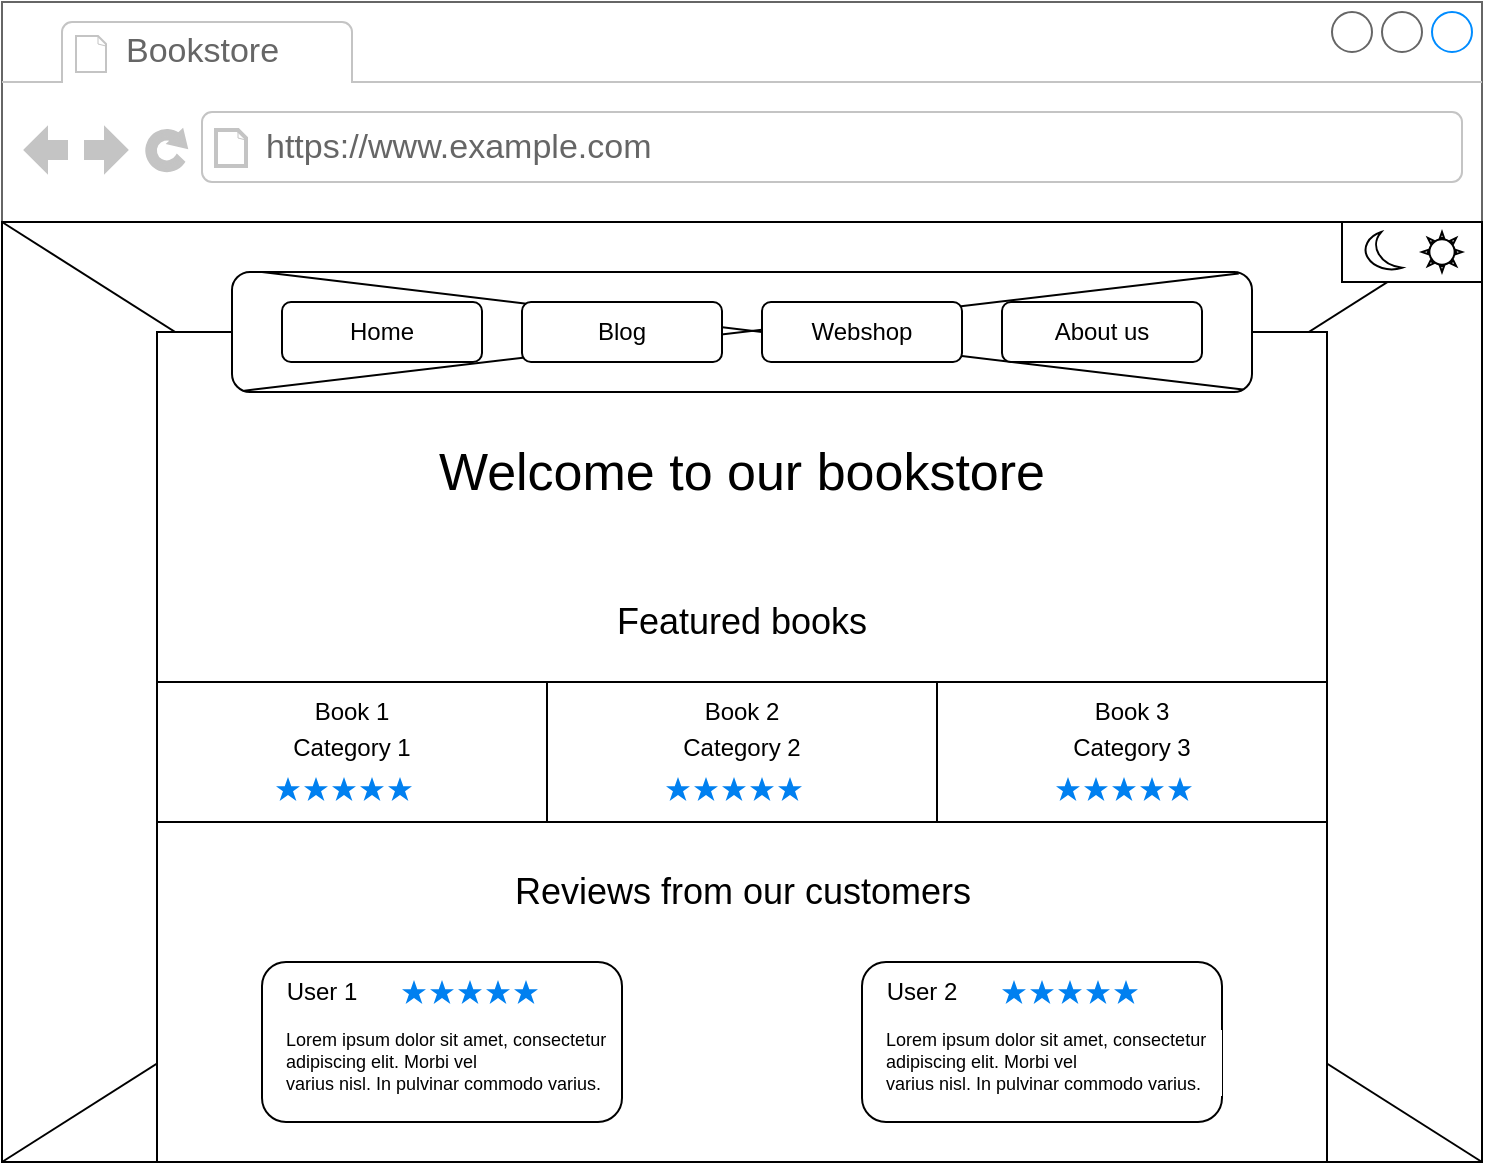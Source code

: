 <mxfile version="24.0.4" type="device">
  <diagram name="Page-1" id="2cc2dc42-3aac-f2a9-1cec-7a8b7cbee084">
    <mxGraphModel dx="1313" dy="786" grid="1" gridSize="10" guides="1" tooltips="1" connect="1" arrows="1" fold="1" page="1" pageScale="1" pageWidth="1100" pageHeight="850" background="none" math="0" shadow="0">
      <root>
        <mxCell id="0" />
        <mxCell id="1" parent="0" />
        <mxCell id="ZNkZt2BZPGhR_4YF77qX-10" value="" style="strokeWidth=1;shadow=0;dashed=0;align=center;html=1;shape=mxgraph.mockup.containers.browserWindow;rSize=0;strokeColor=#666666;strokeColor2=#008cff;strokeColor3=#c4c4c4;mainText=,;recursiveResize=0;" parent="1" vertex="1">
          <mxGeometry x="120" y="100" width="740" height="580" as="geometry" />
        </mxCell>
        <mxCell id="ZNkZt2BZPGhR_4YF77qX-11" value="Bookstore" style="strokeWidth=1;shadow=0;dashed=0;align=center;html=1;shape=mxgraph.mockup.containers.anchor;fontSize=17;fontColor=#666666;align=left;whiteSpace=wrap;" parent="ZNkZt2BZPGhR_4YF77qX-10" vertex="1">
          <mxGeometry x="60" y="12" width="110" height="26" as="geometry" />
        </mxCell>
        <mxCell id="ZNkZt2BZPGhR_4YF77qX-12" value="https://www.example.com" style="strokeWidth=1;shadow=0;dashed=0;align=center;html=1;shape=mxgraph.mockup.containers.anchor;rSize=0;fontSize=17;fontColor=#666666;align=left;" parent="ZNkZt2BZPGhR_4YF77qX-10" vertex="1">
          <mxGeometry x="130" y="60" width="250" height="26" as="geometry" />
        </mxCell>
        <mxCell id="ZNkZt2BZPGhR_4YF77qX-13" value="" style="rounded=0;whiteSpace=wrap;html=1;" parent="ZNkZt2BZPGhR_4YF77qX-10" vertex="1">
          <mxGeometry y="110" width="740" height="470" as="geometry" />
        </mxCell>
        <mxCell id="ZNkZt2BZPGhR_4YF77qX-14" value="" style="endArrow=none;html=1;rounded=0;entryX=1;entryY=0;entryDx=0;entryDy=0;exitX=0;exitY=1;exitDx=0;exitDy=0;" parent="ZNkZt2BZPGhR_4YF77qX-10" source="ZNkZt2BZPGhR_4YF77qX-33" target="ZNkZt2BZPGhR_4YF77qX-13" edge="1">
          <mxGeometry width="50" height="50" relative="1" as="geometry">
            <mxPoint x="350" y="420" as="sourcePoint" />
            <mxPoint x="400" y="370" as="targetPoint" />
          </mxGeometry>
        </mxCell>
        <mxCell id="ZNkZt2BZPGhR_4YF77qX-15" value="" style="endArrow=none;html=1;rounded=0;entryX=0;entryY=0;entryDx=0;entryDy=0;exitX=1;exitY=1;exitDx=0;exitDy=0;" parent="ZNkZt2BZPGhR_4YF77qX-10" source="ZNkZt2BZPGhR_4YF77qX-13" target="ZNkZt2BZPGhR_4YF77qX-13" edge="1">
          <mxGeometry width="50" height="50" relative="1" as="geometry">
            <mxPoint x="350" y="420" as="sourcePoint" />
            <mxPoint x="400" y="370" as="targetPoint" />
          </mxGeometry>
        </mxCell>
        <mxCell id="ZNkZt2BZPGhR_4YF77qX-34" value="" style="endArrow=none;html=1;rounded=0;entryX=1;entryY=0;entryDx=0;entryDy=0;exitX=0;exitY=1;exitDx=0;exitDy=0;" parent="ZNkZt2BZPGhR_4YF77qX-10" source="ZNkZt2BZPGhR_4YF77qX-13" target="ZNkZt2BZPGhR_4YF77qX-33" edge="1">
          <mxGeometry width="50" height="50" relative="1" as="geometry">
            <mxPoint x="130" y="630" as="sourcePoint" />
            <mxPoint x="870" y="210" as="targetPoint" />
          </mxGeometry>
        </mxCell>
        <mxCell id="ZNkZt2BZPGhR_4YF77qX-16" value="" style="rounded=0;whiteSpace=wrap;html=1;" parent="ZNkZt2BZPGhR_4YF77qX-10" vertex="1">
          <mxGeometry x="77.5" y="165" width="585" height="415" as="geometry" />
        </mxCell>
        <mxCell id="ZNkZt2BZPGhR_4YF77qX-19" value="" style="rounded=1;whiteSpace=wrap;html=1;" parent="ZNkZt2BZPGhR_4YF77qX-10" vertex="1">
          <mxGeometry x="115" y="135" width="510" height="60" as="geometry" />
        </mxCell>
        <mxCell id="ZNkZt2BZPGhR_4YF77qX-20" value="" style="endArrow=none;html=1;rounded=0;entryX=0.987;entryY=0.012;entryDx=0;entryDy=0;exitX=0.012;exitY=0.989;exitDx=0;exitDy=0;entryPerimeter=0;exitPerimeter=0;" parent="ZNkZt2BZPGhR_4YF77qX-10" source="ZNkZt2BZPGhR_4YF77qX-19" target="ZNkZt2BZPGhR_4YF77qX-19" edge="1">
          <mxGeometry width="50" height="50" relative="1" as="geometry">
            <mxPoint x="400" y="360" as="sourcePoint" />
            <mxPoint x="450" y="310" as="targetPoint" />
          </mxGeometry>
        </mxCell>
        <mxCell id="ZNkZt2BZPGhR_4YF77qX-21" value="" style="endArrow=none;html=1;rounded=0;entryX=0;entryY=0;entryDx=0;entryDy=0;exitX=0.991;exitY=0.98;exitDx=0;exitDy=0;exitPerimeter=0;" parent="ZNkZt2BZPGhR_4YF77qX-10" source="ZNkZt2BZPGhR_4YF77qX-19" edge="1">
          <mxGeometry width="50" height="50" relative="1" as="geometry">
            <mxPoint x="495" y="180" as="sourcePoint" />
            <mxPoint x="130.0" y="135" as="targetPoint" />
          </mxGeometry>
        </mxCell>
        <mxCell id="ZNkZt2BZPGhR_4YF77qX-22" value="Home" style="rounded=1;whiteSpace=wrap;html=1;" parent="ZNkZt2BZPGhR_4YF77qX-10" vertex="1">
          <mxGeometry x="140" y="150" width="100" height="30" as="geometry" />
        </mxCell>
        <mxCell id="ZNkZt2BZPGhR_4YF77qX-23" value="Blog" style="rounded=1;whiteSpace=wrap;html=1;" parent="ZNkZt2BZPGhR_4YF77qX-10" vertex="1">
          <mxGeometry x="260" y="150" width="100" height="30" as="geometry" />
        </mxCell>
        <mxCell id="ZNkZt2BZPGhR_4YF77qX-26" value="Webshop" style="rounded=1;whiteSpace=wrap;html=1;" parent="ZNkZt2BZPGhR_4YF77qX-10" vertex="1">
          <mxGeometry x="380" y="150" width="100" height="30" as="geometry" />
        </mxCell>
        <mxCell id="ZNkZt2BZPGhR_4YF77qX-31" value="About us" style="rounded=1;whiteSpace=wrap;html=1;" parent="ZNkZt2BZPGhR_4YF77qX-10" vertex="1">
          <mxGeometry x="500" y="150" width="100" height="30" as="geometry" />
        </mxCell>
        <mxCell id="ZNkZt2BZPGhR_4YF77qX-33" value="" style="rounded=0;whiteSpace=wrap;html=1;" parent="ZNkZt2BZPGhR_4YF77qX-10" vertex="1">
          <mxGeometry x="670" y="110" width="70" height="30" as="geometry" />
        </mxCell>
        <mxCell id="ZNkZt2BZPGhR_4YF77qX-36" value="" style="verticalLabelPosition=bottom;verticalAlign=top;html=1;shape=mxgraph.basic.moon" parent="ZNkZt2BZPGhR_4YF77qX-10" vertex="1">
          <mxGeometry x="680" y="115" width="20" height="20" as="geometry" />
        </mxCell>
        <mxCell id="ZNkZt2BZPGhR_4YF77qX-37" value="" style="verticalLabelPosition=bottom;verticalAlign=top;html=1;shape=mxgraph.basic.sun" parent="ZNkZt2BZPGhR_4YF77qX-10" vertex="1">
          <mxGeometry x="710" y="115" width="20" height="20" as="geometry" />
        </mxCell>
        <mxCell id="zfqRLFYkSr0T_Uyutxn8-1" value="Welcome to our bookstore" style="text;html=1;align=center;verticalAlign=middle;whiteSpace=wrap;rounded=0;fontSize=26;" vertex="1" parent="ZNkZt2BZPGhR_4YF77qX-10">
          <mxGeometry x="190" y="220" width="360" height="30" as="geometry" />
        </mxCell>
        <mxCell id="zfqRLFYkSr0T_Uyutxn8-3" value="Featured books" style="text;html=1;align=center;verticalAlign=middle;whiteSpace=wrap;rounded=0;fontSize=18;" vertex="1" parent="ZNkZt2BZPGhR_4YF77qX-10">
          <mxGeometry x="305" y="295" width="130" height="30" as="geometry" />
        </mxCell>
        <mxCell id="zfqRLFYkSr0T_Uyutxn8-8" value="Reviews from our customers" style="text;html=1;align=center;verticalAlign=middle;whiteSpace=wrap;rounded=0;fontSize=18;" vertex="1" parent="ZNkZt2BZPGhR_4YF77qX-10">
          <mxGeometry x="237.5" y="430" width="265" height="30" as="geometry" />
        </mxCell>
        <mxCell id="zfqRLFYkSr0T_Uyutxn8-19" value="" style="group" vertex="1" connectable="0" parent="ZNkZt2BZPGhR_4YF77qX-10">
          <mxGeometry x="130" y="480" width="180" height="80" as="geometry" />
        </mxCell>
        <mxCell id="zfqRLFYkSr0T_Uyutxn8-11" value="" style="rounded=1;whiteSpace=wrap;html=1;" vertex="1" parent="zfqRLFYkSr0T_Uyutxn8-19">
          <mxGeometry width="180" height="80" as="geometry" />
        </mxCell>
        <mxCell id="zfqRLFYkSr0T_Uyutxn8-12" value="User 1" style="text;html=1;align=center;verticalAlign=middle;whiteSpace=wrap;rounded=0;" vertex="1" parent="zfqRLFYkSr0T_Uyutxn8-19">
          <mxGeometry width="60" height="30" as="geometry" />
        </mxCell>
        <mxCell id="zfqRLFYkSr0T_Uyutxn8-13" value="" style="html=1;verticalLabelPosition=bottom;labelBackgroundColor=#ffffff;verticalAlign=top;shadow=0;dashed=0;strokeWidth=2;shape=mxgraph.ios7.misc.star;fillColor=#0080f0;strokeColor=none;sketch=0;" vertex="1" parent="zfqRLFYkSr0T_Uyutxn8-19">
          <mxGeometry x="70" y="9" width="12" height="12" as="geometry" />
        </mxCell>
        <mxCell id="zfqRLFYkSr0T_Uyutxn8-14" value="" style="html=1;verticalLabelPosition=bottom;labelBackgroundColor=#ffffff;verticalAlign=top;shadow=0;dashed=0;strokeWidth=2;shape=mxgraph.ios7.misc.star;fillColor=#0080f0;strokeColor=none;sketch=0;" vertex="1" parent="zfqRLFYkSr0T_Uyutxn8-19">
          <mxGeometry x="84" y="9" width="12" height="12" as="geometry" />
        </mxCell>
        <mxCell id="zfqRLFYkSr0T_Uyutxn8-15" value="" style="html=1;verticalLabelPosition=bottom;labelBackgroundColor=#ffffff;verticalAlign=top;shadow=0;dashed=0;strokeWidth=2;shape=mxgraph.ios7.misc.star;fillColor=#0080f0;strokeColor=none;sketch=0;" vertex="1" parent="zfqRLFYkSr0T_Uyutxn8-19">
          <mxGeometry x="98" y="9" width="12" height="12" as="geometry" />
        </mxCell>
        <mxCell id="zfqRLFYkSr0T_Uyutxn8-16" value="" style="html=1;verticalLabelPosition=bottom;labelBackgroundColor=#ffffff;verticalAlign=top;shadow=0;dashed=0;strokeWidth=2;shape=mxgraph.ios7.misc.star;fillColor=#0080f0;strokeColor=none;sketch=0;" vertex="1" parent="zfqRLFYkSr0T_Uyutxn8-19">
          <mxGeometry x="112" y="9" width="12" height="12" as="geometry" />
        </mxCell>
        <mxCell id="zfqRLFYkSr0T_Uyutxn8-17" value="" style="html=1;verticalLabelPosition=bottom;labelBackgroundColor=#ffffff;verticalAlign=top;shadow=0;dashed=0;strokeWidth=2;shape=mxgraph.ios7.misc.star;fillColor=#0080f0;strokeColor=none;sketch=0;" vertex="1" parent="zfqRLFYkSr0T_Uyutxn8-19">
          <mxGeometry x="126" y="9" width="12" height="12" as="geometry" />
        </mxCell>
        <mxCell id="zfqRLFYkSr0T_Uyutxn8-18" value="Lorem ipsum dolor sit amet, consectetur adipiscing elit. Morbi vel &lt;br style=&quot;font-size: 9px;&quot;&gt;varius nisl. In pulvinar commodo varius.&amp;nbsp;" style="text;html=1;align=left;verticalAlign=middle;whiteSpace=wrap;rounded=0;fontSize=9;" vertex="1" parent="zfqRLFYkSr0T_Uyutxn8-19">
          <mxGeometry x="10" y="20" width="170" height="60" as="geometry" />
        </mxCell>
        <mxCell id="zfqRLFYkSr0T_Uyutxn8-20" value="" style="group;labelBackgroundColor=#666666;fontColor=#666666;" vertex="1" connectable="0" parent="ZNkZt2BZPGhR_4YF77qX-10">
          <mxGeometry x="430" y="480" width="180" height="80" as="geometry" />
        </mxCell>
        <mxCell id="zfqRLFYkSr0T_Uyutxn8-21" value="" style="rounded=1;whiteSpace=wrap;html=1;" vertex="1" parent="zfqRLFYkSr0T_Uyutxn8-20">
          <mxGeometry width="180" height="80" as="geometry" />
        </mxCell>
        <mxCell id="zfqRLFYkSr0T_Uyutxn8-22" value="User 2" style="text;html=1;align=center;verticalAlign=middle;whiteSpace=wrap;rounded=0;" vertex="1" parent="zfqRLFYkSr0T_Uyutxn8-20">
          <mxGeometry width="60" height="30" as="geometry" />
        </mxCell>
        <mxCell id="zfqRLFYkSr0T_Uyutxn8-23" value="" style="html=1;verticalLabelPosition=bottom;labelBackgroundColor=#ffffff;verticalAlign=top;shadow=0;dashed=0;strokeWidth=2;shape=mxgraph.ios7.misc.star;fillColor=#0080f0;strokeColor=none;sketch=0;" vertex="1" parent="zfqRLFYkSr0T_Uyutxn8-20">
          <mxGeometry x="70" y="9" width="12" height="12" as="geometry" />
        </mxCell>
        <mxCell id="zfqRLFYkSr0T_Uyutxn8-24" value="" style="html=1;verticalLabelPosition=bottom;labelBackgroundColor=#ffffff;verticalAlign=top;shadow=0;dashed=0;strokeWidth=2;shape=mxgraph.ios7.misc.star;fillColor=#0080f0;strokeColor=none;sketch=0;" vertex="1" parent="zfqRLFYkSr0T_Uyutxn8-20">
          <mxGeometry x="84" y="9" width="12" height="12" as="geometry" />
        </mxCell>
        <mxCell id="zfqRLFYkSr0T_Uyutxn8-25" value="" style="html=1;verticalLabelPosition=bottom;labelBackgroundColor=#ffffff;verticalAlign=top;shadow=0;dashed=0;strokeWidth=2;shape=mxgraph.ios7.misc.star;fillColor=#0080f0;strokeColor=none;sketch=0;" vertex="1" parent="zfqRLFYkSr0T_Uyutxn8-20">
          <mxGeometry x="98" y="9" width="12" height="12" as="geometry" />
        </mxCell>
        <mxCell id="zfqRLFYkSr0T_Uyutxn8-26" value="" style="html=1;verticalLabelPosition=bottom;labelBackgroundColor=#ffffff;verticalAlign=top;shadow=0;dashed=0;strokeWidth=2;shape=mxgraph.ios7.misc.star;fillColor=#0080f0;strokeColor=none;sketch=0;" vertex="1" parent="zfqRLFYkSr0T_Uyutxn8-20">
          <mxGeometry x="112" y="9" width="12" height="12" as="geometry" />
        </mxCell>
        <mxCell id="zfqRLFYkSr0T_Uyutxn8-27" value="" style="html=1;verticalLabelPosition=bottom;labelBackgroundColor=#ffffff;verticalAlign=top;shadow=0;dashed=0;strokeWidth=2;shape=mxgraph.ios7.misc.star;fillColor=#0080f0;strokeColor=none;sketch=0;" vertex="1" parent="zfqRLFYkSr0T_Uyutxn8-20">
          <mxGeometry x="126" y="9" width="12" height="12" as="geometry" />
        </mxCell>
        <mxCell id="zfqRLFYkSr0T_Uyutxn8-28" value="Lorem ipsum dolor sit amet, consectetur adipiscing elit. Morbi vel &lt;br style=&quot;font-size: 9px;&quot;&gt;varius nisl. In pulvinar commodo varius.&amp;nbsp;" style="text;html=1;align=left;verticalAlign=middle;whiteSpace=wrap;rounded=0;fontSize=9;labelBackgroundColor=default;" vertex="1" parent="zfqRLFYkSr0T_Uyutxn8-20">
          <mxGeometry x="10" y="20" width="170" height="60" as="geometry" />
        </mxCell>
        <mxCell id="zfqRLFYkSr0T_Uyutxn8-37" value="" style="group" vertex="1" connectable="0" parent="ZNkZt2BZPGhR_4YF77qX-10">
          <mxGeometry x="77.5" y="340" width="195" height="70" as="geometry" />
        </mxCell>
        <mxCell id="zfqRLFYkSr0T_Uyutxn8-4" value="" style="rounded=0;whiteSpace=wrap;html=1;" vertex="1" parent="zfqRLFYkSr0T_Uyutxn8-37">
          <mxGeometry width="195" height="70" as="geometry" />
        </mxCell>
        <mxCell id="zfqRLFYkSr0T_Uyutxn8-30" value="Book 1" style="text;html=1;align=center;verticalAlign=middle;whiteSpace=wrap;rounded=0;" vertex="1" parent="zfqRLFYkSr0T_Uyutxn8-37">
          <mxGeometry x="67.5" width="60" height="30" as="geometry" />
        </mxCell>
        <mxCell id="zfqRLFYkSr0T_Uyutxn8-31" value="Category 1" style="text;html=1;align=center;verticalAlign=middle;whiteSpace=wrap;rounded=0;" vertex="1" parent="zfqRLFYkSr0T_Uyutxn8-37">
          <mxGeometry x="62.5" y="17.5" width="70" height="30" as="geometry" />
        </mxCell>
        <mxCell id="zfqRLFYkSr0T_Uyutxn8-32" value="" style="html=1;verticalLabelPosition=bottom;labelBackgroundColor=#ffffff;verticalAlign=top;shadow=0;dashed=0;strokeWidth=2;shape=mxgraph.ios7.misc.star;fillColor=#0080f0;strokeColor=none;sketch=0;" vertex="1" parent="zfqRLFYkSr0T_Uyutxn8-37">
          <mxGeometry x="59.5" y="47.5" width="12" height="12" as="geometry" />
        </mxCell>
        <mxCell id="zfqRLFYkSr0T_Uyutxn8-33" value="" style="html=1;verticalLabelPosition=bottom;labelBackgroundColor=#ffffff;verticalAlign=top;shadow=0;dashed=0;strokeWidth=2;shape=mxgraph.ios7.misc.star;fillColor=#0080f0;strokeColor=none;sketch=0;" vertex="1" parent="zfqRLFYkSr0T_Uyutxn8-37">
          <mxGeometry x="73.5" y="47.5" width="12" height="12" as="geometry" />
        </mxCell>
        <mxCell id="zfqRLFYkSr0T_Uyutxn8-34" value="" style="html=1;verticalLabelPosition=bottom;labelBackgroundColor=#ffffff;verticalAlign=top;shadow=0;dashed=0;strokeWidth=2;shape=mxgraph.ios7.misc.star;fillColor=#0080f0;strokeColor=none;sketch=0;" vertex="1" parent="zfqRLFYkSr0T_Uyutxn8-37">
          <mxGeometry x="87.5" y="47.5" width="12" height="12" as="geometry" />
        </mxCell>
        <mxCell id="zfqRLFYkSr0T_Uyutxn8-35" value="" style="html=1;verticalLabelPosition=bottom;labelBackgroundColor=#ffffff;verticalAlign=top;shadow=0;dashed=0;strokeWidth=2;shape=mxgraph.ios7.misc.star;fillColor=#0080f0;strokeColor=none;sketch=0;" vertex="1" parent="zfqRLFYkSr0T_Uyutxn8-37">
          <mxGeometry x="101.5" y="47.5" width="12" height="12" as="geometry" />
        </mxCell>
        <mxCell id="zfqRLFYkSr0T_Uyutxn8-36" value="" style="html=1;verticalLabelPosition=bottom;labelBackgroundColor=#ffffff;verticalAlign=top;shadow=0;dashed=0;strokeWidth=2;shape=mxgraph.ios7.misc.star;fillColor=#0080f0;strokeColor=none;sketch=0;" vertex="1" parent="zfqRLFYkSr0T_Uyutxn8-37">
          <mxGeometry x="115.5" y="47.5" width="12" height="12" as="geometry" />
        </mxCell>
        <mxCell id="zfqRLFYkSr0T_Uyutxn8-38" value="" style="group" vertex="1" connectable="0" parent="ZNkZt2BZPGhR_4YF77qX-10">
          <mxGeometry x="272.5" y="340" width="195" height="70" as="geometry" />
        </mxCell>
        <mxCell id="zfqRLFYkSr0T_Uyutxn8-39" value="" style="rounded=0;whiteSpace=wrap;html=1;" vertex="1" parent="zfqRLFYkSr0T_Uyutxn8-38">
          <mxGeometry width="195" height="70" as="geometry" />
        </mxCell>
        <mxCell id="zfqRLFYkSr0T_Uyutxn8-40" value="Book 2" style="text;html=1;align=center;verticalAlign=middle;whiteSpace=wrap;rounded=0;" vertex="1" parent="zfqRLFYkSr0T_Uyutxn8-38">
          <mxGeometry x="67.5" width="60" height="30" as="geometry" />
        </mxCell>
        <mxCell id="zfqRLFYkSr0T_Uyutxn8-41" value="Category 2" style="text;html=1;align=center;verticalAlign=middle;whiteSpace=wrap;rounded=0;" vertex="1" parent="zfqRLFYkSr0T_Uyutxn8-38">
          <mxGeometry x="62.5" y="17.5" width="70" height="30" as="geometry" />
        </mxCell>
        <mxCell id="zfqRLFYkSr0T_Uyutxn8-42" value="" style="html=1;verticalLabelPosition=bottom;labelBackgroundColor=#ffffff;verticalAlign=top;shadow=0;dashed=0;strokeWidth=2;shape=mxgraph.ios7.misc.star;fillColor=#0080f0;strokeColor=none;sketch=0;" vertex="1" parent="zfqRLFYkSr0T_Uyutxn8-38">
          <mxGeometry x="59.5" y="47.5" width="12" height="12" as="geometry" />
        </mxCell>
        <mxCell id="zfqRLFYkSr0T_Uyutxn8-43" value="" style="html=1;verticalLabelPosition=bottom;labelBackgroundColor=#ffffff;verticalAlign=top;shadow=0;dashed=0;strokeWidth=2;shape=mxgraph.ios7.misc.star;fillColor=#0080f0;strokeColor=none;sketch=0;" vertex="1" parent="zfqRLFYkSr0T_Uyutxn8-38">
          <mxGeometry x="73.5" y="47.5" width="12" height="12" as="geometry" />
        </mxCell>
        <mxCell id="zfqRLFYkSr0T_Uyutxn8-44" value="" style="html=1;verticalLabelPosition=bottom;labelBackgroundColor=#ffffff;verticalAlign=top;shadow=0;dashed=0;strokeWidth=2;shape=mxgraph.ios7.misc.star;fillColor=#0080f0;strokeColor=none;sketch=0;" vertex="1" parent="zfqRLFYkSr0T_Uyutxn8-38">
          <mxGeometry x="87.5" y="47.5" width="12" height="12" as="geometry" />
        </mxCell>
        <mxCell id="zfqRLFYkSr0T_Uyutxn8-45" value="" style="html=1;verticalLabelPosition=bottom;labelBackgroundColor=#ffffff;verticalAlign=top;shadow=0;dashed=0;strokeWidth=2;shape=mxgraph.ios7.misc.star;fillColor=#0080f0;strokeColor=none;sketch=0;" vertex="1" parent="zfqRLFYkSr0T_Uyutxn8-38">
          <mxGeometry x="101.5" y="47.5" width="12" height="12" as="geometry" />
        </mxCell>
        <mxCell id="zfqRLFYkSr0T_Uyutxn8-46" value="" style="html=1;verticalLabelPosition=bottom;labelBackgroundColor=#ffffff;verticalAlign=top;shadow=0;dashed=0;strokeWidth=2;shape=mxgraph.ios7.misc.star;fillColor=#0080f0;strokeColor=none;sketch=0;" vertex="1" parent="zfqRLFYkSr0T_Uyutxn8-38">
          <mxGeometry x="115.5" y="47.5" width="12" height="12" as="geometry" />
        </mxCell>
        <mxCell id="zfqRLFYkSr0T_Uyutxn8-47" value="" style="group" vertex="1" connectable="0" parent="ZNkZt2BZPGhR_4YF77qX-10">
          <mxGeometry x="467.5" y="340" width="195" height="70" as="geometry" />
        </mxCell>
        <mxCell id="zfqRLFYkSr0T_Uyutxn8-48" value="" style="rounded=0;whiteSpace=wrap;html=1;" vertex="1" parent="zfqRLFYkSr0T_Uyutxn8-47">
          <mxGeometry width="195" height="70" as="geometry" />
        </mxCell>
        <mxCell id="zfqRLFYkSr0T_Uyutxn8-49" value="Book 3" style="text;html=1;align=center;verticalAlign=middle;whiteSpace=wrap;rounded=0;" vertex="1" parent="zfqRLFYkSr0T_Uyutxn8-47">
          <mxGeometry x="67.5" width="60" height="30" as="geometry" />
        </mxCell>
        <mxCell id="zfqRLFYkSr0T_Uyutxn8-50" value="Category 3" style="text;html=1;align=center;verticalAlign=middle;whiteSpace=wrap;rounded=0;" vertex="1" parent="zfqRLFYkSr0T_Uyutxn8-47">
          <mxGeometry x="62.5" y="17.5" width="70" height="30" as="geometry" />
        </mxCell>
        <mxCell id="zfqRLFYkSr0T_Uyutxn8-51" value="" style="html=1;verticalLabelPosition=bottom;labelBackgroundColor=#ffffff;verticalAlign=top;shadow=0;dashed=0;strokeWidth=2;shape=mxgraph.ios7.misc.star;fillColor=#0080f0;strokeColor=none;sketch=0;" vertex="1" parent="zfqRLFYkSr0T_Uyutxn8-47">
          <mxGeometry x="59.5" y="47.5" width="12" height="12" as="geometry" />
        </mxCell>
        <mxCell id="zfqRLFYkSr0T_Uyutxn8-52" value="" style="html=1;verticalLabelPosition=bottom;labelBackgroundColor=#ffffff;verticalAlign=top;shadow=0;dashed=0;strokeWidth=2;shape=mxgraph.ios7.misc.star;fillColor=#0080f0;strokeColor=none;sketch=0;" vertex="1" parent="zfqRLFYkSr0T_Uyutxn8-47">
          <mxGeometry x="73.5" y="47.5" width="12" height="12" as="geometry" />
        </mxCell>
        <mxCell id="zfqRLFYkSr0T_Uyutxn8-53" value="" style="html=1;verticalLabelPosition=bottom;labelBackgroundColor=#ffffff;verticalAlign=top;shadow=0;dashed=0;strokeWidth=2;shape=mxgraph.ios7.misc.star;fillColor=#0080f0;strokeColor=none;sketch=0;" vertex="1" parent="zfqRLFYkSr0T_Uyutxn8-47">
          <mxGeometry x="87.5" y="47.5" width="12" height="12" as="geometry" />
        </mxCell>
        <mxCell id="zfqRLFYkSr0T_Uyutxn8-54" value="" style="html=1;verticalLabelPosition=bottom;labelBackgroundColor=#ffffff;verticalAlign=top;shadow=0;dashed=0;strokeWidth=2;shape=mxgraph.ios7.misc.star;fillColor=#0080f0;strokeColor=none;sketch=0;" vertex="1" parent="zfqRLFYkSr0T_Uyutxn8-47">
          <mxGeometry x="101.5" y="47.5" width="12" height="12" as="geometry" />
        </mxCell>
        <mxCell id="zfqRLFYkSr0T_Uyutxn8-55" value="" style="html=1;verticalLabelPosition=bottom;labelBackgroundColor=#ffffff;verticalAlign=top;shadow=0;dashed=0;strokeWidth=2;shape=mxgraph.ios7.misc.star;fillColor=#0080f0;strokeColor=none;sketch=0;" vertex="1" parent="zfqRLFYkSr0T_Uyutxn8-47">
          <mxGeometry x="115.5" y="47.5" width="12" height="12" as="geometry" />
        </mxCell>
      </root>
    </mxGraphModel>
  </diagram>
</mxfile>
